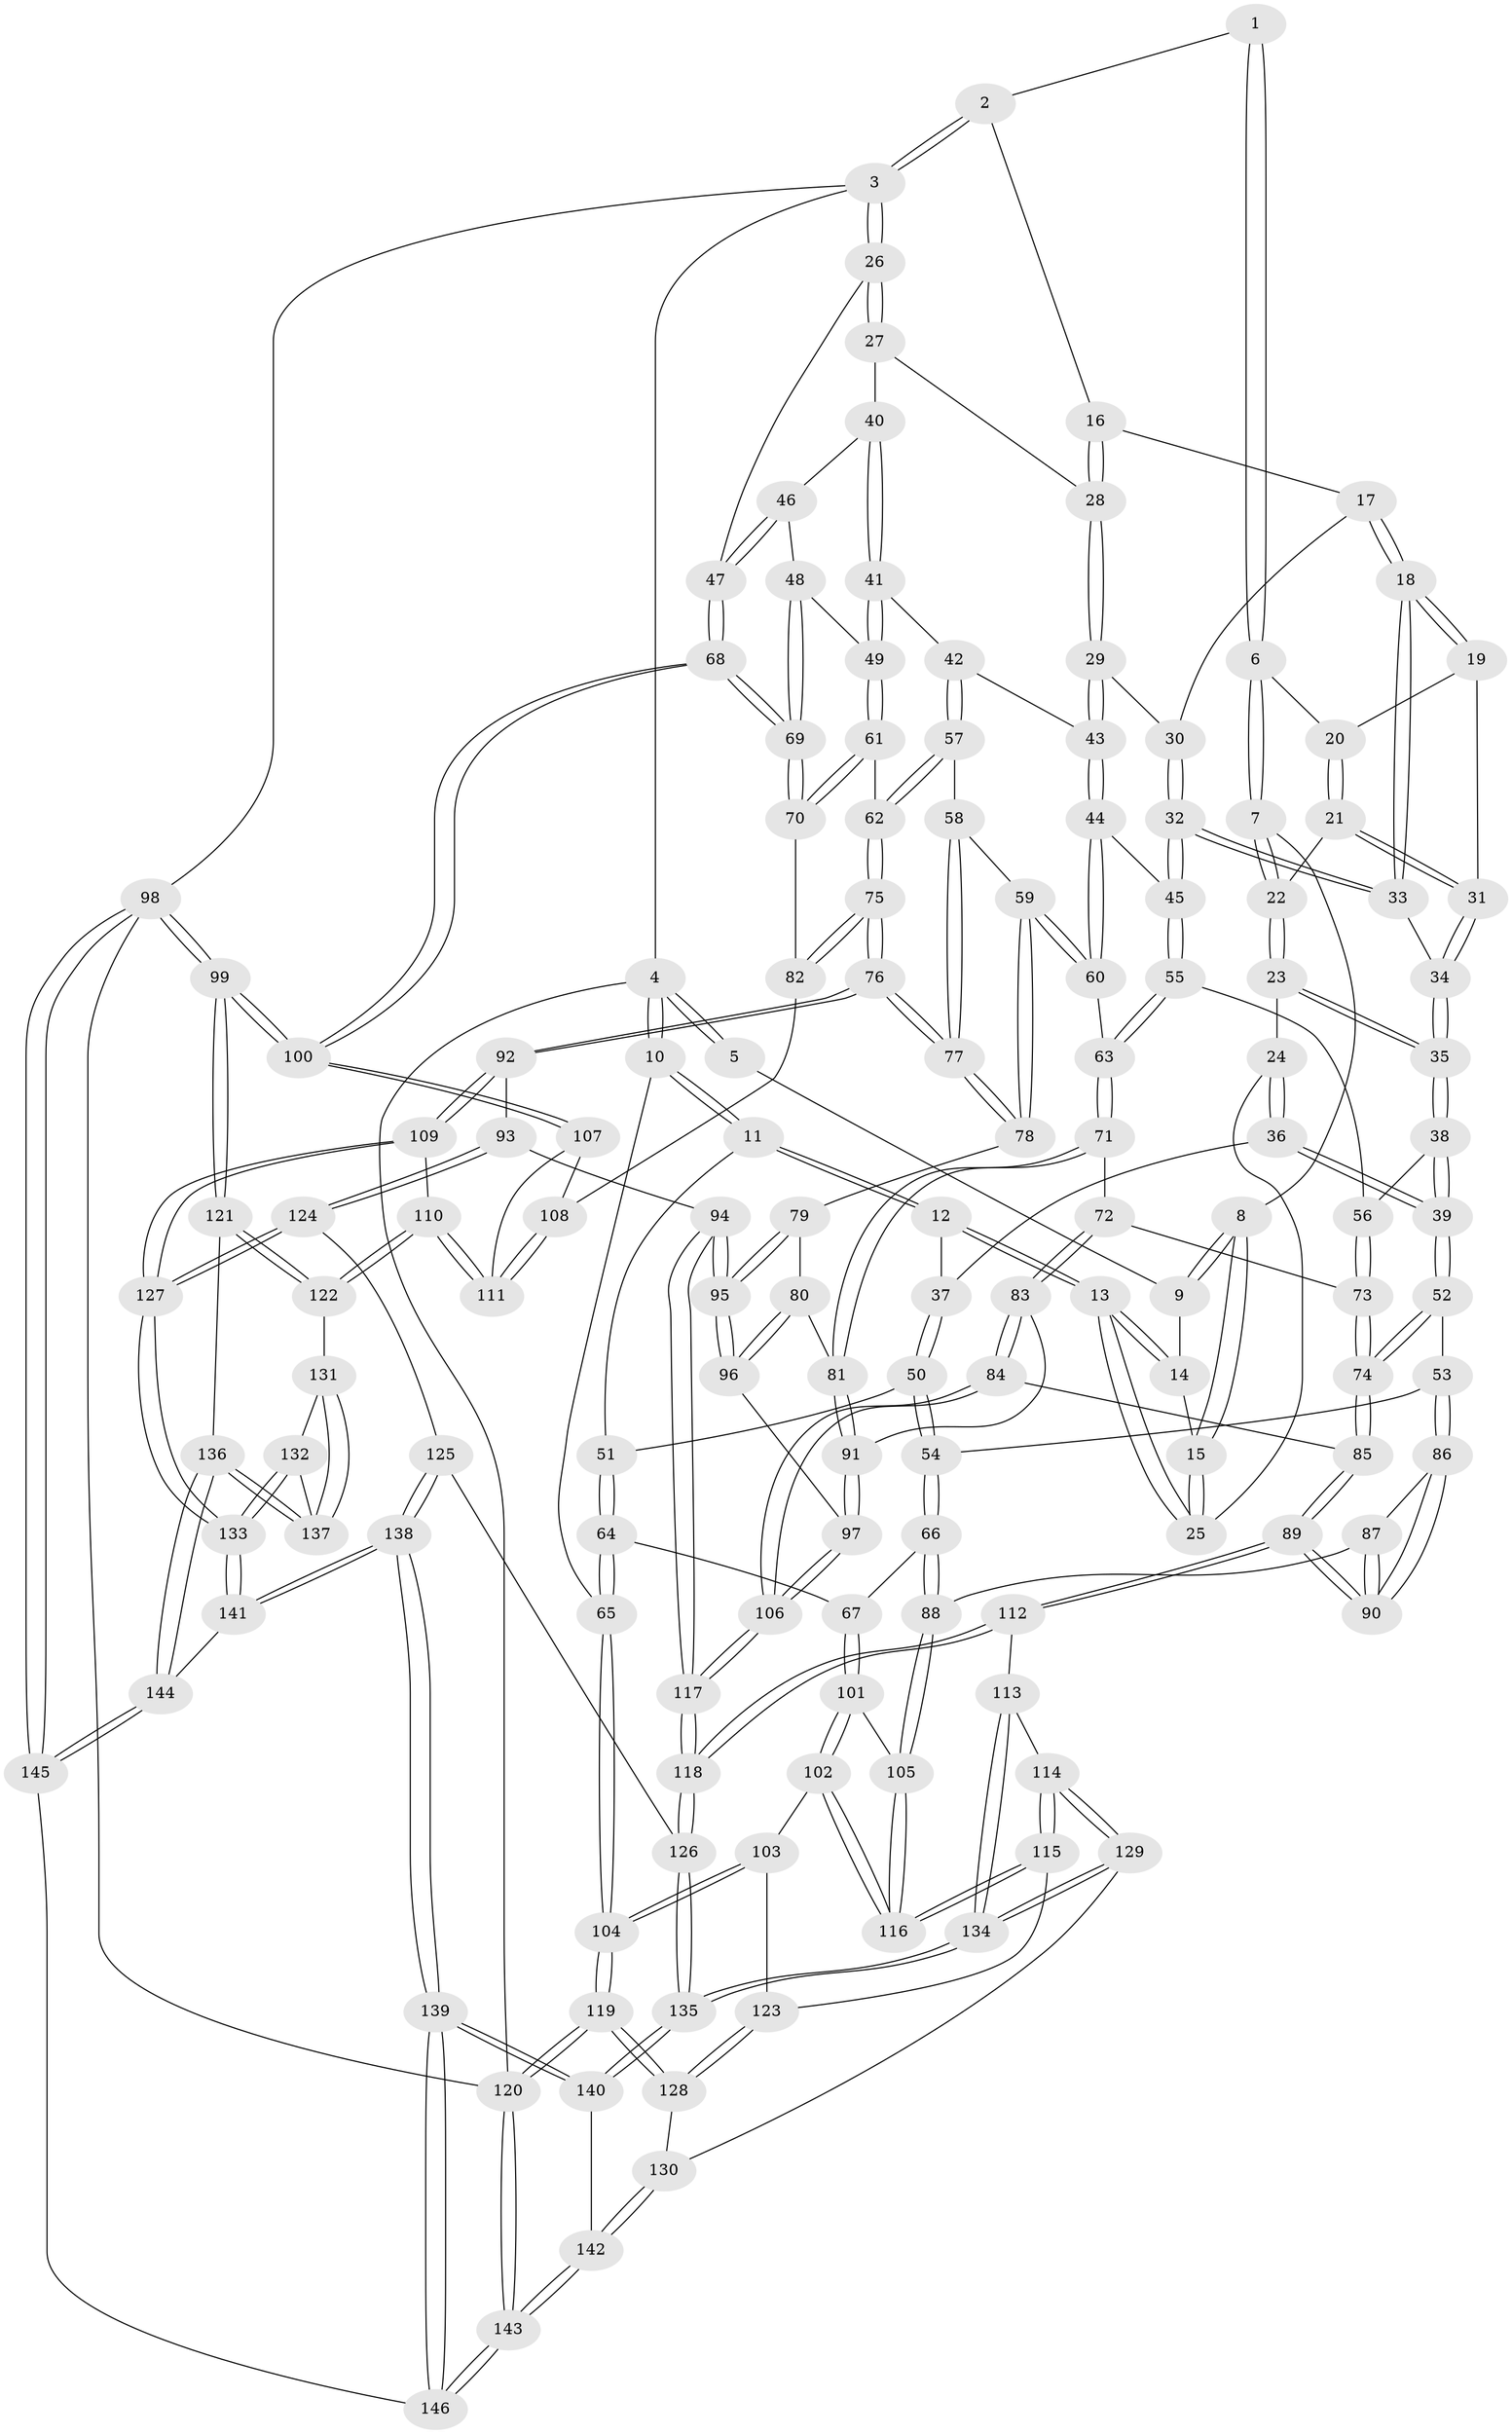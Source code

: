 // coarse degree distribution, {5: 0.3424657534246575, 4: 0.2602739726027397, 3: 0.2054794520547945, 6: 0.1232876712328767, 1: 0.0136986301369863, 7: 0.0273972602739726, 8: 0.0136986301369863, 9: 0.0136986301369863}
// Generated by graph-tools (version 1.1) at 2025/06/03/04/25 22:06:34]
// undirected, 146 vertices, 362 edges
graph export_dot {
graph [start="1"]
  node [color=gray90,style=filled];
  1 [pos="+0.43505635041942575+0"];
  2 [pos="+0.788387341853177+0"];
  3 [pos="+1+0"];
  4 [pos="+0+0"];
  5 [pos="+0.23142491107558077+0"];
  6 [pos="+0.4444197797968943+0"];
  7 [pos="+0.3389414103567758+0.06618942096991222"];
  8 [pos="+0.32733636444122105+0.06319598074885313"];
  9 [pos="+0.23057647491713815+0"];
  10 [pos="+0+0.06584329800594066"];
  11 [pos="+0.05085953201223404+0.15140562569967045"];
  12 [pos="+0.13288640430946383+0.12431821733413734"];
  13 [pos="+0.13997926666824304+0.12002267304422484"];
  14 [pos="+0.2130381568676098+0"];
  15 [pos="+0.27341590230493856+0.07781779987435437"];
  16 [pos="+0.7649126207569884+0"];
  17 [pos="+0.7572434142430967+0"];
  18 [pos="+0.6593096613606064+0.09861383121558057"];
  19 [pos="+0.5834927861514864+0.0862370525199809"];
  20 [pos="+0.44518195729630394+0"];
  21 [pos="+0.4422958894842201+0.12472558127355415"];
  22 [pos="+0.3524048885552966+0.09826787930850375"];
  23 [pos="+0.32794646854830156+0.16062924357407726"];
  24 [pos="+0.27351862754930384+0.1578240866041038"];
  25 [pos="+0.24241253895985648+0.12381623616690285"];
  26 [pos="+1+0.01394738753419868"];
  27 [pos="+0.91774423928114+0.13852227993790367"];
  28 [pos="+0.9175458942633711+0.13844209362500834"];
  29 [pos="+0.8333652101965928+0.19812485554750459"];
  30 [pos="+0.809868510619205+0.1506884331025587"];
  31 [pos="+0.4497173320121097+0.14359869297908265"];
  32 [pos="+0.6593658830872015+0.1881906043087649"];
  33 [pos="+0.6589022341573849+0.1854036416716308"];
  34 [pos="+0.44731955549090596+0.16512492888792502"];
  35 [pos="+0.41893792480085396+0.23378373762484447"];
  36 [pos="+0.2625663510003237+0.22377407288138068"];
  37 [pos="+0.22617508084325605+0.24019321164039487"];
  38 [pos="+0.42037617333057214+0.2557761397687872"];
  39 [pos="+0.355676681982331+0.3002399509909592"];
  40 [pos="+0.9346385137819243+0.20118514608280785"];
  41 [pos="+0.9154289151959789+0.24706824994895157"];
  42 [pos="+0.806906104726759+0.24977781796996065"];
  43 [pos="+0.8029694500715608+0.2433068960225403"];
  44 [pos="+0.6664049388656149+0.20083662271186548"];
  45 [pos="+0.6595956826999754+0.1899133682659582"];
  46 [pos="+0.9789537745976731+0.22694461055484855"];
  47 [pos="+1+0.16605483222129463"];
  48 [pos="+0.9734533203469863+0.30169398370524986"];
  49 [pos="+0.9332431772374448+0.3022998784730481"];
  50 [pos="+0.1971511140238352+0.2873968213633858"];
  51 [pos="+0.10925696176294107+0.26213501285428525"];
  52 [pos="+0.3194118672062223+0.3590543191038882"];
  53 [pos="+0.3183546909730051+0.3593681119469726"];
  54 [pos="+0.23480142248464056+0.3554317964594049"];
  55 [pos="+0.5059229307254358+0.267070786323297"];
  56 [pos="+0.42126457582627+0.25626853928979826"];
  57 [pos="+0.8169584089827475+0.2931790243890759"];
  58 [pos="+0.7662408494728123+0.33912035590490797"];
  59 [pos="+0.6700703827646859+0.3340976467722549"];
  60 [pos="+0.6593648197860773+0.31613834393996165"];
  61 [pos="+0.8937320277439376+0.33768699098230587"];
  62 [pos="+0.8651783385234304+0.3415363820077215"];
  63 [pos="+0.5625083427342576+0.3526467476110055"];
  64 [pos="+0.07712075026102354+0.39229626252495364"];
  65 [pos="+0+0.34594504090888667"];
  66 [pos="+0.15773904151740958+0.4242463277328739"];
  67 [pos="+0.10838527198274875+0.42489589098712444"];
  68 [pos="+1+0.41571840887466477"];
  69 [pos="+1+0.41571123672423155"];
  70 [pos="+0.989076539919775+0.4415984302384571"];
  71 [pos="+0.5402427506947569+0.4017682760255765"];
  72 [pos="+0.47575387571941863+0.3760516400813393"];
  73 [pos="+0.47083390144583454+0.37267412384049803"];
  74 [pos="+0.38275839033166875+0.4366508461387796"];
  75 [pos="+0.8057613579248514+0.5010520432843194"];
  76 [pos="+0.799004002070208+0.5070197811020105"];
  77 [pos="+0.788928726202553+0.493215615557223"];
  78 [pos="+0.6780520711269437+0.39387290154605537"];
  79 [pos="+0.6229746935702507+0.4333346474042422"];
  80 [pos="+0.5516903011590201+0.42134761041058855"];
  81 [pos="+0.5441648507491124+0.4174764570396375"];
  82 [pos="+0.9821461491240561+0.44535298236454735"];
  83 [pos="+0.44782482790877276+0.4728622810979689"];
  84 [pos="+0.406826290981979+0.5017398134030239"];
  85 [pos="+0.40541773701935235+0.5014335844200671"];
  86 [pos="+0.2953653126907351+0.41849375833842367"];
  87 [pos="+0.2336880068862493+0.4982172982636893"];
  88 [pos="+0.21977869369650851+0.4995737375362495"];
  89 [pos="+0.3467068736282465+0.5449170143449441"];
  90 [pos="+0.30618106299686143+0.5200365700197641"];
  91 [pos="+0.531348586621785+0.43405828000855984"];
  92 [pos="+0.7891475573846021+0.5493412474954428"];
  93 [pos="+0.6718746611804892+0.5912245949581908"];
  94 [pos="+0.6513318009761893+0.5889423183395365"];
  95 [pos="+0.6460735843710714+0.5798930539617292"];
  96 [pos="+0.600670063944769+0.5368119411147748"];
  97 [pos="+0.5301720342856393+0.5030943737048933"];
  98 [pos="+1+1"];
  99 [pos="+1+0.7391460720751144"];
  100 [pos="+1+0.5298504834313821"];
  101 [pos="+0.07565635603243205+0.5141684787199"];
  102 [pos="+0.026680353856693137+0.5650334731471077"];
  103 [pos="+0.008737531049969655+0.5778766352249919"];
  104 [pos="+0+0.6132399670365268"];
  105 [pos="+0.1954075699241617+0.5731833102906683"];
  106 [pos="+0.4643186152634133+0.5473139431602817"];
  107 [pos="+0.973037378362782+0.5567231629231552"];
  108 [pos="+0.9624436072484632+0.5189341694565561"];
  109 [pos="+0.8476802015111793+0.6162740586273432"];
  110 [pos="+0.8609119667335349+0.6255275104770641"];
  111 [pos="+0.9036091898052413+0.5941471237396823"];
  112 [pos="+0.3122310797106206+0.6586858072114566"];
  113 [pos="+0.30774368161855087+0.6622988488005737"];
  114 [pos="+0.2583035282895102+0.6605959009324245"];
  115 [pos="+0.2054207652566578+0.6231778795286668"];
  116 [pos="+0.20273085984019115+0.6164701994898782"];
  117 [pos="+0.5231453108847308+0.6581223350559249"];
  118 [pos="+0.5155333632740721+0.6724004211153524"];
  119 [pos="+0+0.8224641660929198"];
  120 [pos="+0+1"];
  121 [pos="+1+0.7436945435385414"];
  122 [pos="+0.9346784230639028+0.7106023780579237"];
  123 [pos="+0.10403584775642792+0.6697581286970862"];
  124 [pos="+0.7005159985595312+0.7775598191347038"];
  125 [pos="+0.5573608527725057+0.7792707825486123"];
  126 [pos="+0.5202913329403399+0.7413781883438647"];
  127 [pos="+0.7162246751021784+0.7898596780590635"];
  128 [pos="+0.09170370396333251+0.76513897138591"];
  129 [pos="+0.17071323606381378+0.7815151482946311"];
  130 [pos="+0.14620896654838905+0.7962088436495917"];
  131 [pos="+0.9151055354304414+0.7362430169100133"];
  132 [pos="+0.7683208400219798+0.838232158840494"];
  133 [pos="+0.7510650309164053+0.843589830226888"];
  134 [pos="+0.3478261214823004+0.8264508398706072"];
  135 [pos="+0.3638823100357778+0.8531872123751473"];
  136 [pos="+0.9217071094558085+0.9208908479181689"];
  137 [pos="+0.9079467146660427+0.8967264958450589"];
  138 [pos="+0.5802741226243779+1"];
  139 [pos="+0.5538393113152232+1"];
  140 [pos="+0.3623561982964382+0.8713998071012987"];
  141 [pos="+0.7449665838840671+0.8634879072022326"];
  142 [pos="+0.17018822734863176+0.9727956330397003"];
  143 [pos="+0+1"];
  144 [pos="+0.9017555752425119+1"];
  145 [pos="+0.9623832757918381+1"];
  146 [pos="+0.5565778314041612+1"];
  1 -- 2;
  1 -- 6;
  1 -- 6;
  2 -- 3;
  2 -- 3;
  2 -- 16;
  3 -- 4;
  3 -- 26;
  3 -- 26;
  3 -- 98;
  4 -- 5;
  4 -- 5;
  4 -- 10;
  4 -- 10;
  4 -- 120;
  5 -- 9;
  6 -- 7;
  6 -- 7;
  6 -- 20;
  7 -- 8;
  7 -- 22;
  7 -- 22;
  8 -- 9;
  8 -- 9;
  8 -- 15;
  8 -- 15;
  9 -- 14;
  10 -- 11;
  10 -- 11;
  10 -- 65;
  11 -- 12;
  11 -- 12;
  11 -- 51;
  12 -- 13;
  12 -- 13;
  12 -- 37;
  13 -- 14;
  13 -- 14;
  13 -- 25;
  13 -- 25;
  14 -- 15;
  15 -- 25;
  15 -- 25;
  16 -- 17;
  16 -- 28;
  16 -- 28;
  17 -- 18;
  17 -- 18;
  17 -- 30;
  18 -- 19;
  18 -- 19;
  18 -- 33;
  18 -- 33;
  19 -- 20;
  19 -- 31;
  20 -- 21;
  20 -- 21;
  21 -- 22;
  21 -- 31;
  21 -- 31;
  22 -- 23;
  22 -- 23;
  23 -- 24;
  23 -- 35;
  23 -- 35;
  24 -- 25;
  24 -- 36;
  24 -- 36;
  26 -- 27;
  26 -- 27;
  26 -- 47;
  27 -- 28;
  27 -- 40;
  28 -- 29;
  28 -- 29;
  29 -- 30;
  29 -- 43;
  29 -- 43;
  30 -- 32;
  30 -- 32;
  31 -- 34;
  31 -- 34;
  32 -- 33;
  32 -- 33;
  32 -- 45;
  32 -- 45;
  33 -- 34;
  34 -- 35;
  34 -- 35;
  35 -- 38;
  35 -- 38;
  36 -- 37;
  36 -- 39;
  36 -- 39;
  37 -- 50;
  37 -- 50;
  38 -- 39;
  38 -- 39;
  38 -- 56;
  39 -- 52;
  39 -- 52;
  40 -- 41;
  40 -- 41;
  40 -- 46;
  41 -- 42;
  41 -- 49;
  41 -- 49;
  42 -- 43;
  42 -- 57;
  42 -- 57;
  43 -- 44;
  43 -- 44;
  44 -- 45;
  44 -- 60;
  44 -- 60;
  45 -- 55;
  45 -- 55;
  46 -- 47;
  46 -- 47;
  46 -- 48;
  47 -- 68;
  47 -- 68;
  48 -- 49;
  48 -- 69;
  48 -- 69;
  49 -- 61;
  49 -- 61;
  50 -- 51;
  50 -- 54;
  50 -- 54;
  51 -- 64;
  51 -- 64;
  52 -- 53;
  52 -- 74;
  52 -- 74;
  53 -- 54;
  53 -- 86;
  53 -- 86;
  54 -- 66;
  54 -- 66;
  55 -- 56;
  55 -- 63;
  55 -- 63;
  56 -- 73;
  56 -- 73;
  57 -- 58;
  57 -- 62;
  57 -- 62;
  58 -- 59;
  58 -- 77;
  58 -- 77;
  59 -- 60;
  59 -- 60;
  59 -- 78;
  59 -- 78;
  60 -- 63;
  61 -- 62;
  61 -- 70;
  61 -- 70;
  62 -- 75;
  62 -- 75;
  63 -- 71;
  63 -- 71;
  64 -- 65;
  64 -- 65;
  64 -- 67;
  65 -- 104;
  65 -- 104;
  66 -- 67;
  66 -- 88;
  66 -- 88;
  67 -- 101;
  67 -- 101;
  68 -- 69;
  68 -- 69;
  68 -- 100;
  68 -- 100;
  69 -- 70;
  69 -- 70;
  70 -- 82;
  71 -- 72;
  71 -- 81;
  71 -- 81;
  72 -- 73;
  72 -- 83;
  72 -- 83;
  73 -- 74;
  73 -- 74;
  74 -- 85;
  74 -- 85;
  75 -- 76;
  75 -- 76;
  75 -- 82;
  75 -- 82;
  76 -- 77;
  76 -- 77;
  76 -- 92;
  76 -- 92;
  77 -- 78;
  77 -- 78;
  78 -- 79;
  79 -- 80;
  79 -- 95;
  79 -- 95;
  80 -- 81;
  80 -- 96;
  80 -- 96;
  81 -- 91;
  81 -- 91;
  82 -- 108;
  83 -- 84;
  83 -- 84;
  83 -- 91;
  84 -- 85;
  84 -- 106;
  84 -- 106;
  85 -- 89;
  85 -- 89;
  86 -- 87;
  86 -- 90;
  86 -- 90;
  87 -- 88;
  87 -- 90;
  87 -- 90;
  88 -- 105;
  88 -- 105;
  89 -- 90;
  89 -- 90;
  89 -- 112;
  89 -- 112;
  91 -- 97;
  91 -- 97;
  92 -- 93;
  92 -- 109;
  92 -- 109;
  93 -- 94;
  93 -- 124;
  93 -- 124;
  94 -- 95;
  94 -- 95;
  94 -- 117;
  94 -- 117;
  95 -- 96;
  95 -- 96;
  96 -- 97;
  97 -- 106;
  97 -- 106;
  98 -- 99;
  98 -- 99;
  98 -- 145;
  98 -- 145;
  98 -- 120;
  99 -- 100;
  99 -- 100;
  99 -- 121;
  99 -- 121;
  100 -- 107;
  100 -- 107;
  101 -- 102;
  101 -- 102;
  101 -- 105;
  102 -- 103;
  102 -- 116;
  102 -- 116;
  103 -- 104;
  103 -- 104;
  103 -- 123;
  104 -- 119;
  104 -- 119;
  105 -- 116;
  105 -- 116;
  106 -- 117;
  106 -- 117;
  107 -- 108;
  107 -- 111;
  108 -- 111;
  108 -- 111;
  109 -- 110;
  109 -- 127;
  109 -- 127;
  110 -- 111;
  110 -- 111;
  110 -- 122;
  110 -- 122;
  112 -- 113;
  112 -- 118;
  112 -- 118;
  113 -- 114;
  113 -- 134;
  113 -- 134;
  114 -- 115;
  114 -- 115;
  114 -- 129;
  114 -- 129;
  115 -- 116;
  115 -- 116;
  115 -- 123;
  117 -- 118;
  117 -- 118;
  118 -- 126;
  118 -- 126;
  119 -- 120;
  119 -- 120;
  119 -- 128;
  119 -- 128;
  120 -- 143;
  120 -- 143;
  121 -- 122;
  121 -- 122;
  121 -- 136;
  122 -- 131;
  123 -- 128;
  123 -- 128;
  124 -- 125;
  124 -- 127;
  124 -- 127;
  125 -- 126;
  125 -- 138;
  125 -- 138;
  126 -- 135;
  126 -- 135;
  127 -- 133;
  127 -- 133;
  128 -- 130;
  129 -- 130;
  129 -- 134;
  129 -- 134;
  130 -- 142;
  130 -- 142;
  131 -- 132;
  131 -- 137;
  131 -- 137;
  132 -- 133;
  132 -- 133;
  132 -- 137;
  133 -- 141;
  133 -- 141;
  134 -- 135;
  134 -- 135;
  135 -- 140;
  135 -- 140;
  136 -- 137;
  136 -- 137;
  136 -- 144;
  136 -- 144;
  138 -- 139;
  138 -- 139;
  138 -- 141;
  138 -- 141;
  139 -- 140;
  139 -- 140;
  139 -- 146;
  139 -- 146;
  140 -- 142;
  141 -- 144;
  142 -- 143;
  142 -- 143;
  143 -- 146;
  143 -- 146;
  144 -- 145;
  144 -- 145;
  145 -- 146;
}
